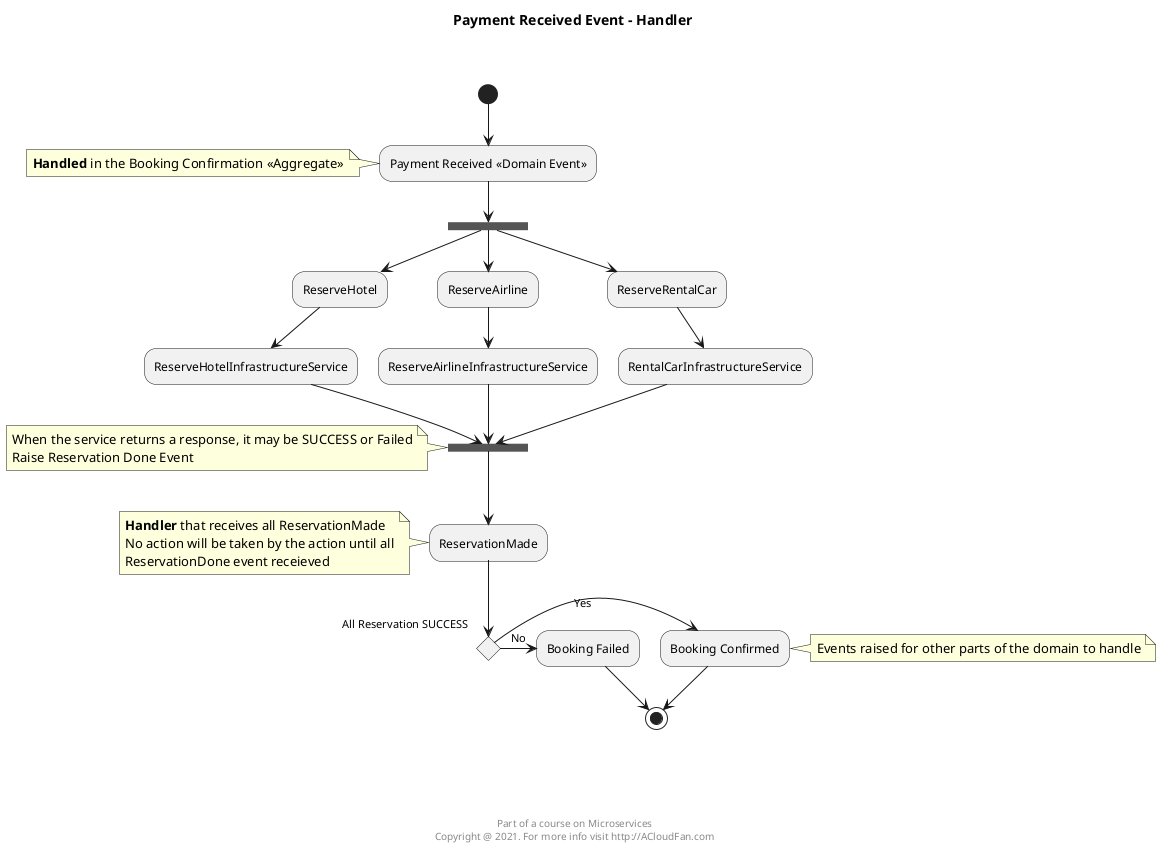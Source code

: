 @startuml
(*)  --> "Payment Received <<Domain Event>>"
note left
    <b>Handled</b> in the Booking Confirmation <<Aggregate>>
end note

--> ==Reservations==

==Reservations== --> ReserveHotel
--> ReserveHotelInfrastructureService
--> ==ReservationsDone==

==Reservations== --> ReserveAirline
--> ReserveAirlineInfrastructureService
--> ==ReservationsDone==


==Reservations== --> ReserveRentalCar
--> RentalCarInfrastructureService


--> ==ReservationsDone==
note left
    When the service returns a response, it may be SUCCESS or Failed
    Raise Reservation Done Event
end note

--> ReservationMade
note left
    <b>Handler</b> that receives all ReservationMade
    No action will be taken by the action until all
    ReservationDone event receieved
end note

--> if "All Reservation SUCCESS" then
        ->[Yes]  "Booking Confirmed"
        note right : Events raised for other parts of the domain to handle
        -->(*)
    else
        ->[No]   "Booking Failed"
-->(*)

title  Payment Received Event - Handler \n \n
footer \n\n\n\n\n\n Part of a course on Microservices \n Copyright @ 2021. For more info visit http://ACloudFan.com \n


@enduml
